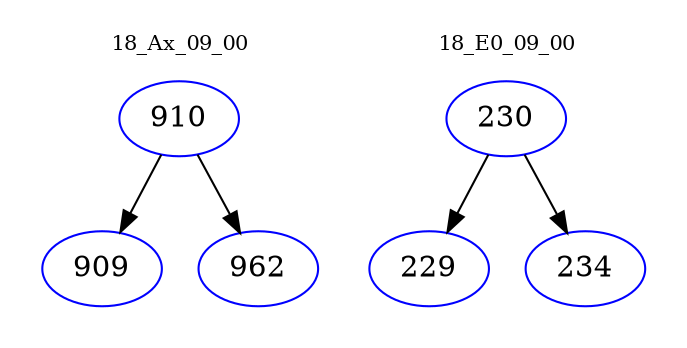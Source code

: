 digraph{
subgraph cluster_0 {
color = white
label = "18_Ax_09_00";
fontsize=10;
T0_910 [label="910", color="blue"]
T0_910 -> T0_909 [color="black"]
T0_909 [label="909", color="blue"]
T0_910 -> T0_962 [color="black"]
T0_962 [label="962", color="blue"]
}
subgraph cluster_1 {
color = white
label = "18_E0_09_00";
fontsize=10;
T1_230 [label="230", color="blue"]
T1_230 -> T1_229 [color="black"]
T1_229 [label="229", color="blue"]
T1_230 -> T1_234 [color="black"]
T1_234 [label="234", color="blue"]
}
}
